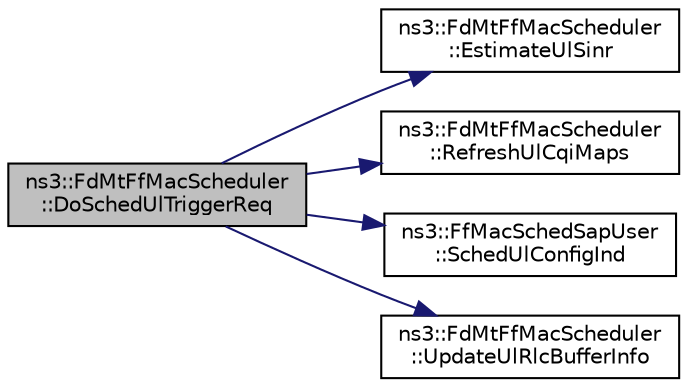 digraph "ns3::FdMtFfMacScheduler::DoSchedUlTriggerReq"
{
 // LATEX_PDF_SIZE
  edge [fontname="Helvetica",fontsize="10",labelfontname="Helvetica",labelfontsize="10"];
  node [fontname="Helvetica",fontsize="10",shape=record];
  rankdir="LR";
  Node1 [label="ns3::FdMtFfMacScheduler\l::DoSchedUlTriggerReq",height=0.2,width=0.4,color="black", fillcolor="grey75", style="filled", fontcolor="black",tooltip="Sched UL trigger request function."];
  Node1 -> Node2 [color="midnightblue",fontsize="10",style="solid",fontname="Helvetica"];
  Node2 [label="ns3::FdMtFfMacScheduler\l::EstimateUlSinr",height=0.2,width=0.4,color="black", fillcolor="white", style="filled",URL="$classns3_1_1_fd_mt_ff_mac_scheduler.html#a122203c0bde6e999628485d24dee6e5e",tooltip="Estimate UL SNR function."];
  Node1 -> Node3 [color="midnightblue",fontsize="10",style="solid",fontname="Helvetica"];
  Node3 [label="ns3::FdMtFfMacScheduler\l::RefreshUlCqiMaps",height=0.2,width=0.4,color="black", fillcolor="white", style="filled",URL="$classns3_1_1_fd_mt_ff_mac_scheduler.html#a42d3210d4a4f25cae1eaf3511e8d34e1",tooltip="Refresh UL CGI maps function."];
  Node1 -> Node4 [color="midnightblue",fontsize="10",style="solid",fontname="Helvetica"];
  Node4 [label="ns3::FfMacSchedSapUser\l::SchedUlConfigInd",height=0.2,width=0.4,color="black", fillcolor="white", style="filled",URL="$classns3_1_1_ff_mac_sched_sap_user.html#a1b89636256701a84d990db7db8aea874",tooltip="SCHED_UL_CONFIG_IND."];
  Node1 -> Node5 [color="midnightblue",fontsize="10",style="solid",fontname="Helvetica"];
  Node5 [label="ns3::FdMtFfMacScheduler\l::UpdateUlRlcBufferInfo",height=0.2,width=0.4,color="black", fillcolor="white", style="filled",URL="$classns3_1_1_fd_mt_ff_mac_scheduler.html#af015295a34b7dac6aa23e22a38319c38",tooltip="Update UL RLC b uffer info function."];
}

